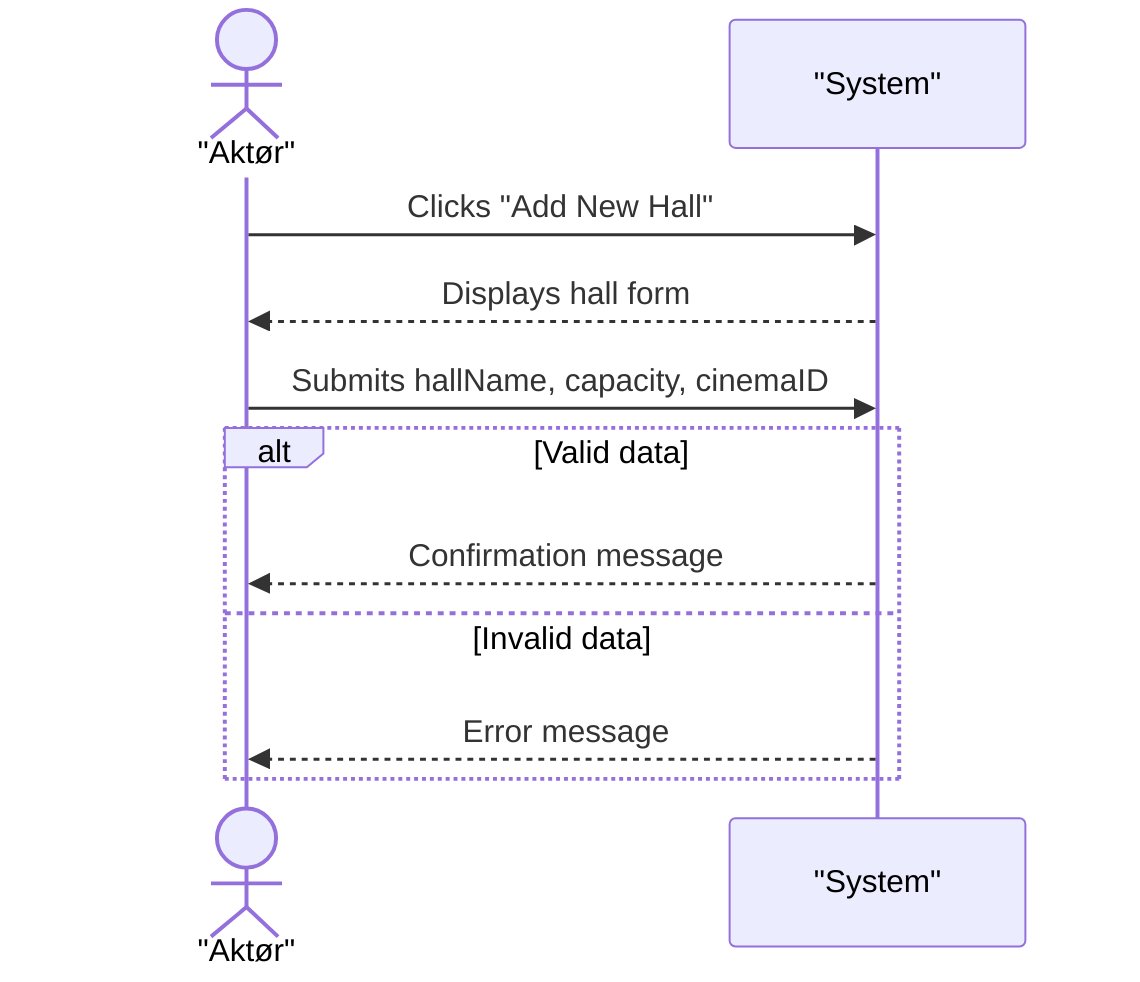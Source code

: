 ﻿sequenceDiagram
    actor JensPeter as "Aktør"
    participant System as "System"

    JensPeter->>System: Clicks "Add New Hall"
    System-->>JensPeter: Displays hall form

    JensPeter->>System: Submits hallName, capacity, cinemaID
    
    alt Valid data
        
        System-->>JensPeter: Confirmation message
    else Invalid data
        System-->>JensPeter: Error message
    end